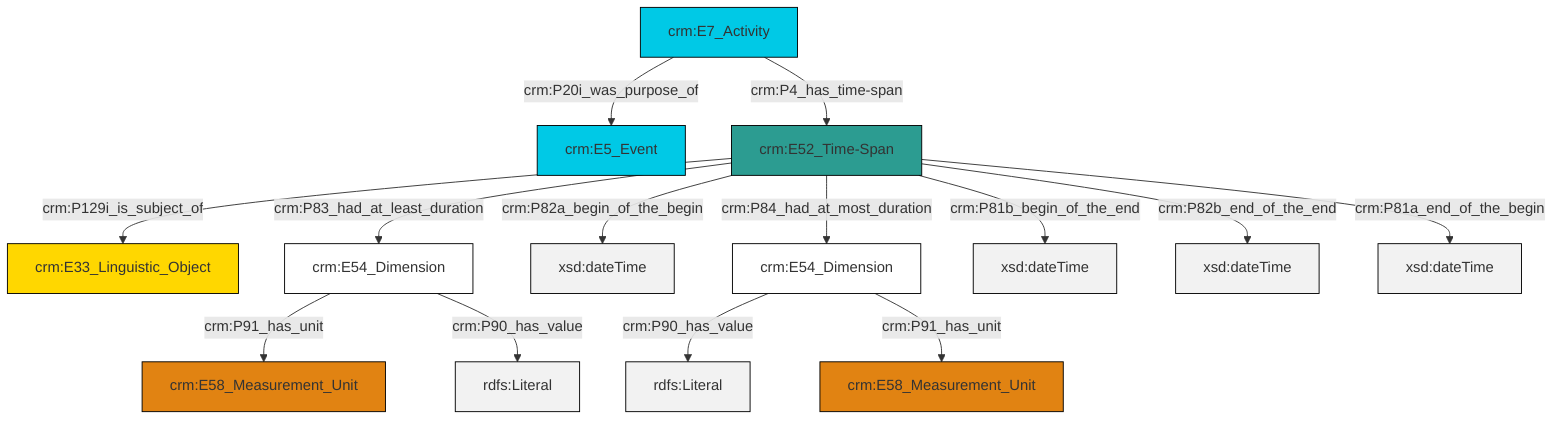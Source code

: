 graph TD
classDef Literal fill:#f2f2f2,stroke:#000000;
classDef CRM_Entity fill:#FFFFFF,stroke:#000000;
classDef Temporal_Entity fill:#00C9E6, stroke:#000000;
classDef Type fill:#E18312, stroke:#000000;
classDef Time-Span fill:#2C9C91, stroke:#000000;
classDef Appellation fill:#FFEB7F, stroke:#000000;
classDef Place fill:#008836, stroke:#000000;
classDef Persistent_Item fill:#B266B2, stroke:#000000;
classDef Conceptual_Object fill:#FFD700, stroke:#000000;
classDef Physical_Thing fill:#D2B48C, stroke:#000000;
classDef Actor fill:#f58aad, stroke:#000000;
classDef PC_Classes fill:#4ce600, stroke:#000000;
classDef Multi fill:#cccccc,stroke:#000000;

2["crm:E7_Activity"]:::Temporal_Entity -->|crm:P20i_was_purpose_of| 4["crm:E5_Event"]:::Temporal_Entity
2["crm:E7_Activity"]:::Temporal_Entity -->|crm:P4_has_time-span| 6["crm:E52_Time-Span"]:::Time-Span
7["crm:E54_Dimension"]:::CRM_Entity -->|crm:P91_has_unit| 8["crm:E58_Measurement_Unit"]:::Type
6["crm:E52_Time-Span"]:::Time-Span -->|crm:P83_had_at_least_duration| 7["crm:E54_Dimension"]:::CRM_Entity
6["crm:E52_Time-Span"]:::Time-Span -->|crm:P82a_begin_of_the_begin| 10[xsd:dateTime]:::Literal
6["crm:E52_Time-Span"]:::Time-Span -->|crm:P81b_begin_of_the_end| 15[xsd:dateTime]:::Literal
11["crm:E54_Dimension"]:::CRM_Entity -->|crm:P90_has_value| 16[rdfs:Literal]:::Literal
6["crm:E52_Time-Span"]:::Time-Span -->|crm:P82b_end_of_the_end| 18[xsd:dateTime]:::Literal
6["crm:E52_Time-Span"]:::Time-Span -->|crm:P81a_end_of_the_begin| 19[xsd:dateTime]:::Literal
7["crm:E54_Dimension"]:::CRM_Entity -->|crm:P90_has_value| 20[rdfs:Literal]:::Literal
11["crm:E54_Dimension"]:::CRM_Entity -->|crm:P91_has_unit| 13["crm:E58_Measurement_Unit"]:::Type
6["crm:E52_Time-Span"]:::Time-Span -->|crm:P84_had_at_most_duration| 11["crm:E54_Dimension"]:::CRM_Entity
6["crm:E52_Time-Span"]:::Time-Span -->|crm:P129i_is_subject_of| 0["crm:E33_Linguistic_Object"]:::Conceptual_Object